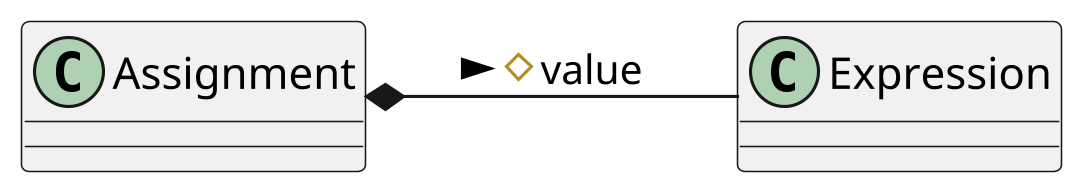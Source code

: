 @startuml
left to right direction
skinparam dpi 300

class Assignment

Assignment *-- Expression : # value >

@enduml